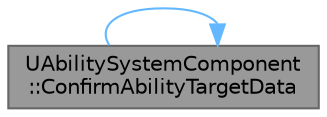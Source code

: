 digraph "UAbilitySystemComponent::ConfirmAbilityTargetData"
{
 // INTERACTIVE_SVG=YES
 // LATEX_PDF_SIZE
  bgcolor="transparent";
  edge [fontname=Helvetica,fontsize=10,labelfontname=Helvetica,labelfontsize=10];
  node [fontname=Helvetica,fontsize=10,shape=box,height=0.2,width=0.4];
  rankdir="LR";
  Node1 [id="Node000001",label="UAbilitySystemComponent\l::ConfirmAbilityTargetData",height=0.2,width=0.4,color="gray40", fillcolor="grey60", style="filled", fontcolor="black",tooltip="Sets the current target data and calls applicable callbacks."];
  Node1 -> Node1 [id="edge1_Node000001_Node000001",color="steelblue1",style="solid",tooltip=" "];
}
